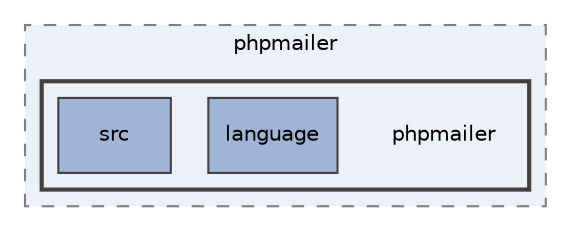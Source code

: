 digraph "vendor/phpmailer/phpmailer"
{
 // LATEX_PDF_SIZE
  edge [fontname="Helvetica",fontsize="10",labelfontname="Helvetica",labelfontsize="10"];
  node [fontname="Helvetica",fontsize="10",shape=record];
  compound=true
  subgraph clusterdir_9fd67088248e2e0117fe93bb53d3083d {
    graph [ bgcolor="#edf0f7", pencolor="grey50", style="filled,dashed,", label="phpmailer", fontname="Helvetica", fontsize="10", URL="dir_9fd67088248e2e0117fe93bb53d3083d.html"]
  subgraph clusterdir_611c01cd492db689d42bdb20436df070 {
    graph [ bgcolor="#edf0f7", pencolor="grey25", style="filled,bold,", label="", fontname="Helvetica", fontsize="10", URL="dir_611c01cd492db689d42bdb20436df070.html"]
    dir_611c01cd492db689d42bdb20436df070 [shape=plaintext, label="phpmailer"];
  dir_80aebbe6de94f57496ebbd9d4eaedf1c [shape=box, label="language", style="filled,", fillcolor="#a2b4d6", color="grey25", URL="dir_80aebbe6de94f57496ebbd9d4eaedf1c.html"];
  dir_f2ba7bb392741390ce62fa327925f8dc [shape=box, label="src", style="filled,", fillcolor="#a2b4d6", color="grey25", URL="dir_f2ba7bb392741390ce62fa327925f8dc.html"];
  }
  }
}
